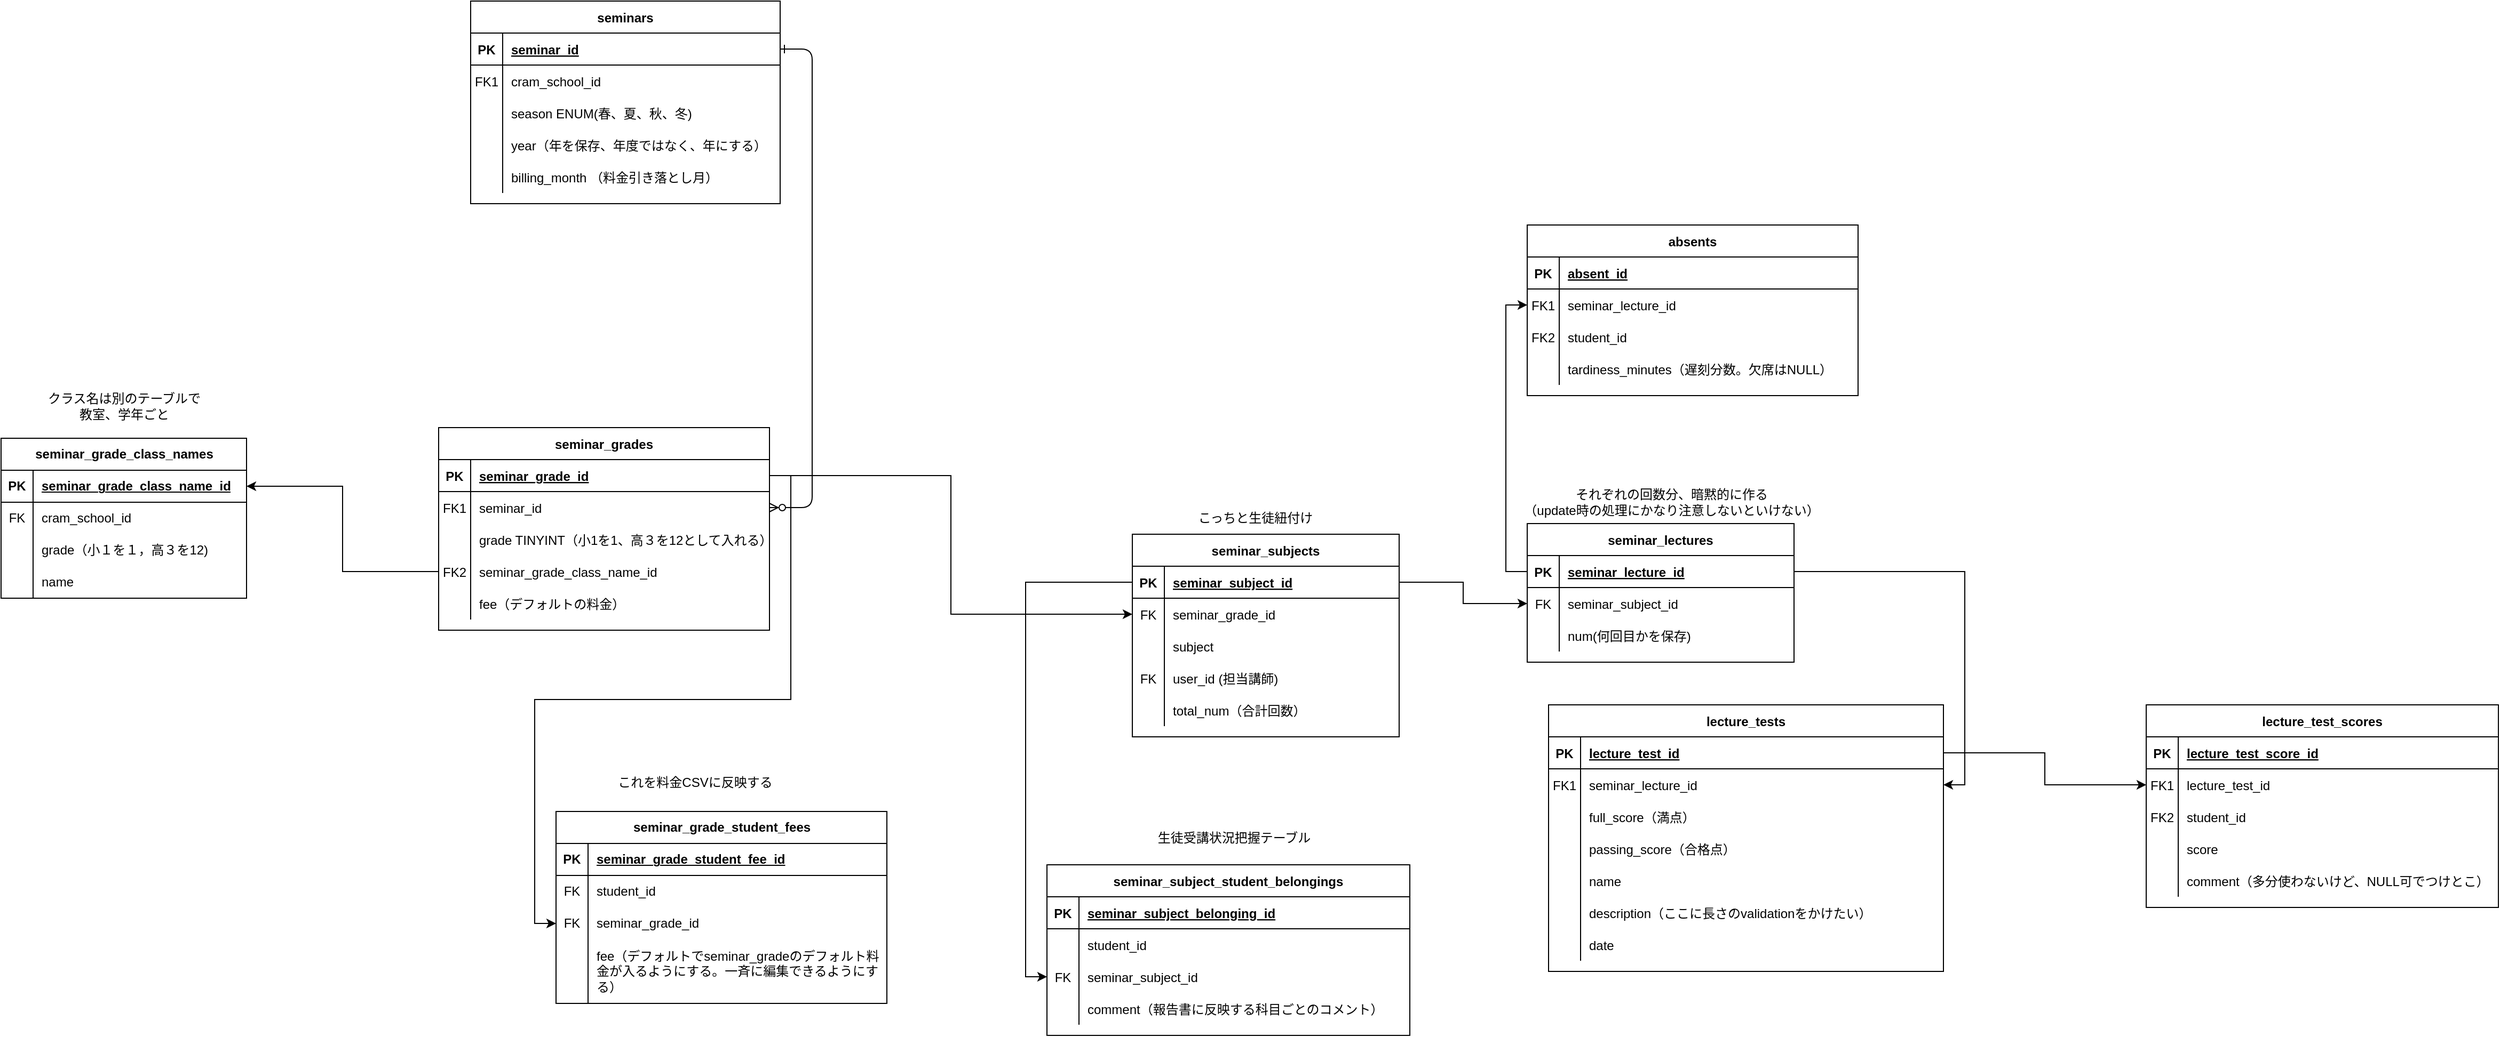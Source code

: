 <mxfile version="26.2.3">
  <diagram id="R2lEEEUBdFMjLlhIrx00" name="Page-1">
    <mxGraphModel dx="2436" dy="831" grid="1" gridSize="10" guides="1" tooltips="1" connect="1" arrows="1" fold="1" page="1" pageScale="1" pageWidth="850" pageHeight="1100" math="0" shadow="0" extFonts="Permanent Marker^https://fonts.googleapis.com/css?family=Permanent+Marker">
      <root>
        <mxCell id="0" />
        <mxCell id="1" parent="0" />
        <mxCell id="C-vyLk0tnHw3VtMMgP7b-12" value="" style="edgeStyle=entityRelationEdgeStyle;endArrow=ERzeroToMany;startArrow=ERone;endFill=1;startFill=0;" parent="1" source="C-vyLk0tnHw3VtMMgP7b-3" target="C-vyLk0tnHw3VtMMgP7b-17" edge="1">
          <mxGeometry width="100" height="100" relative="1" as="geometry">
            <mxPoint x="400" y="180" as="sourcePoint" />
            <mxPoint x="460" y="205" as="targetPoint" />
          </mxGeometry>
        </mxCell>
        <mxCell id="C-vyLk0tnHw3VtMMgP7b-2" value="seminars" style="shape=table;startSize=30;container=1;collapsible=1;childLayout=tableLayout;fixedRows=1;rowLines=0;fontStyle=1;align=center;resizeLast=1;" parent="1" vertex="1">
          <mxGeometry x="300" y="120" width="290" height="190" as="geometry" />
        </mxCell>
        <mxCell id="C-vyLk0tnHw3VtMMgP7b-3" value="" style="shape=partialRectangle;collapsible=0;dropTarget=0;pointerEvents=0;fillColor=none;points=[[0,0.5],[1,0.5]];portConstraint=eastwest;top=0;left=0;right=0;bottom=1;" parent="C-vyLk0tnHw3VtMMgP7b-2" vertex="1">
          <mxGeometry y="30" width="290" height="30" as="geometry" />
        </mxCell>
        <mxCell id="C-vyLk0tnHw3VtMMgP7b-4" value="PK" style="shape=partialRectangle;overflow=hidden;connectable=0;fillColor=none;top=0;left=0;bottom=0;right=0;fontStyle=1;" parent="C-vyLk0tnHw3VtMMgP7b-3" vertex="1">
          <mxGeometry width="30" height="30" as="geometry">
            <mxRectangle width="30" height="30" as="alternateBounds" />
          </mxGeometry>
        </mxCell>
        <mxCell id="C-vyLk0tnHw3VtMMgP7b-5" value="seminar_id" style="shape=partialRectangle;overflow=hidden;connectable=0;fillColor=none;top=0;left=0;bottom=0;right=0;align=left;spacingLeft=6;fontStyle=5;" parent="C-vyLk0tnHw3VtMMgP7b-3" vertex="1">
          <mxGeometry x="30" width="260" height="30" as="geometry">
            <mxRectangle width="260" height="30" as="alternateBounds" />
          </mxGeometry>
        </mxCell>
        <mxCell id="C-vyLk0tnHw3VtMMgP7b-6" value="" style="shape=partialRectangle;collapsible=0;dropTarget=0;pointerEvents=0;fillColor=none;points=[[0,0.5],[1,0.5]];portConstraint=eastwest;top=0;left=0;right=0;bottom=0;" parent="C-vyLk0tnHw3VtMMgP7b-2" vertex="1">
          <mxGeometry y="60" width="290" height="30" as="geometry" />
        </mxCell>
        <mxCell id="C-vyLk0tnHw3VtMMgP7b-7" value="FK1" style="shape=partialRectangle;overflow=hidden;connectable=0;fillColor=none;top=0;left=0;bottom=0;right=0;" parent="C-vyLk0tnHw3VtMMgP7b-6" vertex="1">
          <mxGeometry width="30" height="30" as="geometry">
            <mxRectangle width="30" height="30" as="alternateBounds" />
          </mxGeometry>
        </mxCell>
        <mxCell id="C-vyLk0tnHw3VtMMgP7b-8" value="cram_school_id" style="shape=partialRectangle;overflow=hidden;connectable=0;fillColor=none;top=0;left=0;bottom=0;right=0;align=left;spacingLeft=6;" parent="C-vyLk0tnHw3VtMMgP7b-6" vertex="1">
          <mxGeometry x="30" width="260" height="30" as="geometry">
            <mxRectangle width="260" height="30" as="alternateBounds" />
          </mxGeometry>
        </mxCell>
        <mxCell id="C-vyLk0tnHw3VtMMgP7b-9" value="" style="shape=partialRectangle;collapsible=0;dropTarget=0;pointerEvents=0;fillColor=none;points=[[0,0.5],[1,0.5]];portConstraint=eastwest;top=0;left=0;right=0;bottom=0;" parent="C-vyLk0tnHw3VtMMgP7b-2" vertex="1">
          <mxGeometry y="90" width="290" height="30" as="geometry" />
        </mxCell>
        <mxCell id="C-vyLk0tnHw3VtMMgP7b-10" value="&#xa;" style="shape=partialRectangle;overflow=hidden;connectable=0;fillColor=none;top=0;left=0;bottom=0;right=0;" parent="C-vyLk0tnHw3VtMMgP7b-9" vertex="1">
          <mxGeometry width="30" height="30" as="geometry">
            <mxRectangle width="30" height="30" as="alternateBounds" />
          </mxGeometry>
        </mxCell>
        <mxCell id="C-vyLk0tnHw3VtMMgP7b-11" value="season ENUM(春、夏、秋、冬)" style="shape=partialRectangle;overflow=hidden;connectable=0;fillColor=none;top=0;left=0;bottom=0;right=0;align=left;spacingLeft=6;" parent="C-vyLk0tnHw3VtMMgP7b-9" vertex="1">
          <mxGeometry x="30" width="260" height="30" as="geometry">
            <mxRectangle width="260" height="30" as="alternateBounds" />
          </mxGeometry>
        </mxCell>
        <mxCell id="bhxIU_9j7YWZjPc_3jV4-1" value="" style="shape=partialRectangle;collapsible=0;dropTarget=0;pointerEvents=0;fillColor=none;points=[[0,0.5],[1,0.5]];portConstraint=eastwest;top=0;left=0;right=0;bottom=0;" vertex="1" parent="C-vyLk0tnHw3VtMMgP7b-2">
          <mxGeometry y="120" width="290" height="30" as="geometry" />
        </mxCell>
        <mxCell id="bhxIU_9j7YWZjPc_3jV4-2" value="&#xa;" style="shape=partialRectangle;overflow=hidden;connectable=0;fillColor=none;top=0;left=0;bottom=0;right=0;" vertex="1" parent="bhxIU_9j7YWZjPc_3jV4-1">
          <mxGeometry width="30" height="30" as="geometry">
            <mxRectangle width="30" height="30" as="alternateBounds" />
          </mxGeometry>
        </mxCell>
        <mxCell id="bhxIU_9j7YWZjPc_3jV4-3" value="year（年を保存、年度ではなく、年にする）" style="shape=partialRectangle;overflow=hidden;connectable=0;fillColor=none;top=0;left=0;bottom=0;right=0;align=left;spacingLeft=6;" vertex="1" parent="bhxIU_9j7YWZjPc_3jV4-1">
          <mxGeometry x="30" width="260" height="30" as="geometry">
            <mxRectangle width="260" height="30" as="alternateBounds" />
          </mxGeometry>
        </mxCell>
        <mxCell id="bhxIU_9j7YWZjPc_3jV4-136" value="" style="shape=partialRectangle;collapsible=0;dropTarget=0;pointerEvents=0;fillColor=none;points=[[0,0.5],[1,0.5]];portConstraint=eastwest;top=0;left=0;right=0;bottom=0;" vertex="1" parent="C-vyLk0tnHw3VtMMgP7b-2">
          <mxGeometry y="150" width="290" height="30" as="geometry" />
        </mxCell>
        <mxCell id="bhxIU_9j7YWZjPc_3jV4-137" value="&#xa;" style="shape=partialRectangle;overflow=hidden;connectable=0;fillColor=none;top=0;left=0;bottom=0;right=0;" vertex="1" parent="bhxIU_9j7YWZjPc_3jV4-136">
          <mxGeometry width="30" height="30" as="geometry">
            <mxRectangle width="30" height="30" as="alternateBounds" />
          </mxGeometry>
        </mxCell>
        <mxCell id="bhxIU_9j7YWZjPc_3jV4-138" value="billing_month （料金引き落とし月）" style="shape=partialRectangle;overflow=hidden;connectable=0;fillColor=none;top=0;left=0;bottom=0;right=0;align=left;spacingLeft=6;" vertex="1" parent="bhxIU_9j7YWZjPc_3jV4-136">
          <mxGeometry x="30" width="260" height="30" as="geometry">
            <mxRectangle width="260" height="30" as="alternateBounds" />
          </mxGeometry>
        </mxCell>
        <mxCell id="C-vyLk0tnHw3VtMMgP7b-13" value="seminar_grades" style="shape=table;startSize=30;container=1;collapsible=1;childLayout=tableLayout;fixedRows=1;rowLines=0;fontStyle=1;align=center;resizeLast=1;" parent="1" vertex="1">
          <mxGeometry x="270" y="520" width="310" height="190" as="geometry" />
        </mxCell>
        <mxCell id="C-vyLk0tnHw3VtMMgP7b-14" value="" style="shape=partialRectangle;collapsible=0;dropTarget=0;pointerEvents=0;fillColor=none;points=[[0,0.5],[1,0.5]];portConstraint=eastwest;top=0;left=0;right=0;bottom=1;" parent="C-vyLk0tnHw3VtMMgP7b-13" vertex="1">
          <mxGeometry y="30" width="310" height="30" as="geometry" />
        </mxCell>
        <mxCell id="C-vyLk0tnHw3VtMMgP7b-15" value="PK" style="shape=partialRectangle;overflow=hidden;connectable=0;fillColor=none;top=0;left=0;bottom=0;right=0;fontStyle=1;" parent="C-vyLk0tnHw3VtMMgP7b-14" vertex="1">
          <mxGeometry width="30" height="30" as="geometry">
            <mxRectangle width="30" height="30" as="alternateBounds" />
          </mxGeometry>
        </mxCell>
        <mxCell id="C-vyLk0tnHw3VtMMgP7b-16" value="seminar_grade_id" style="shape=partialRectangle;overflow=hidden;connectable=0;fillColor=none;top=0;left=0;bottom=0;right=0;align=left;spacingLeft=6;fontStyle=5;" parent="C-vyLk0tnHw3VtMMgP7b-14" vertex="1">
          <mxGeometry x="30" width="280" height="30" as="geometry">
            <mxRectangle width="280" height="30" as="alternateBounds" />
          </mxGeometry>
        </mxCell>
        <mxCell id="C-vyLk0tnHw3VtMMgP7b-17" value="" style="shape=partialRectangle;collapsible=0;dropTarget=0;pointerEvents=0;fillColor=none;points=[[0,0.5],[1,0.5]];portConstraint=eastwest;top=0;left=0;right=0;bottom=0;" parent="C-vyLk0tnHw3VtMMgP7b-13" vertex="1">
          <mxGeometry y="60" width="310" height="30" as="geometry" />
        </mxCell>
        <mxCell id="C-vyLk0tnHw3VtMMgP7b-18" value="FK1" style="shape=partialRectangle;overflow=hidden;connectable=0;fillColor=none;top=0;left=0;bottom=0;right=0;" parent="C-vyLk0tnHw3VtMMgP7b-17" vertex="1">
          <mxGeometry width="30" height="30" as="geometry">
            <mxRectangle width="30" height="30" as="alternateBounds" />
          </mxGeometry>
        </mxCell>
        <mxCell id="C-vyLk0tnHw3VtMMgP7b-19" value="seminar_id" style="shape=partialRectangle;overflow=hidden;connectable=0;fillColor=none;top=0;left=0;bottom=0;right=0;align=left;spacingLeft=6;" parent="C-vyLk0tnHw3VtMMgP7b-17" vertex="1">
          <mxGeometry x="30" width="280" height="30" as="geometry">
            <mxRectangle width="280" height="30" as="alternateBounds" />
          </mxGeometry>
        </mxCell>
        <mxCell id="bhxIU_9j7YWZjPc_3jV4-40" value="" style="shape=partialRectangle;collapsible=0;dropTarget=0;pointerEvents=0;fillColor=none;points=[[0,0.5],[1,0.5]];portConstraint=eastwest;top=0;left=0;right=0;bottom=0;" vertex="1" parent="C-vyLk0tnHw3VtMMgP7b-13">
          <mxGeometry y="90" width="310" height="30" as="geometry" />
        </mxCell>
        <mxCell id="bhxIU_9j7YWZjPc_3jV4-41" value="&#xa;" style="shape=partialRectangle;overflow=hidden;connectable=0;fillColor=none;top=0;left=0;bottom=0;right=0;" vertex="1" parent="bhxIU_9j7YWZjPc_3jV4-40">
          <mxGeometry width="30" height="30" as="geometry">
            <mxRectangle width="30" height="30" as="alternateBounds" />
          </mxGeometry>
        </mxCell>
        <mxCell id="bhxIU_9j7YWZjPc_3jV4-42" value="grade TINYINT（小1を1、高３を12として入れる）" style="shape=partialRectangle;overflow=hidden;connectable=0;fillColor=none;top=0;left=0;bottom=0;right=0;align=left;spacingLeft=6;" vertex="1" parent="bhxIU_9j7YWZjPc_3jV4-40">
          <mxGeometry x="30" width="280" height="30" as="geometry">
            <mxRectangle width="280" height="30" as="alternateBounds" />
          </mxGeometry>
        </mxCell>
        <mxCell id="bhxIU_9j7YWZjPc_3jV4-43" value="" style="shape=partialRectangle;collapsible=0;dropTarget=0;pointerEvents=0;fillColor=none;points=[[0,0.5],[1,0.5]];portConstraint=eastwest;top=0;left=0;right=0;bottom=0;" vertex="1" parent="C-vyLk0tnHw3VtMMgP7b-13">
          <mxGeometry y="120" width="310" height="30" as="geometry" />
        </mxCell>
        <mxCell id="bhxIU_9j7YWZjPc_3jV4-44" value="FK2" style="shape=partialRectangle;overflow=hidden;connectable=0;fillColor=none;top=0;left=0;bottom=0;right=0;" vertex="1" parent="bhxIU_9j7YWZjPc_3jV4-43">
          <mxGeometry width="30" height="30" as="geometry">
            <mxRectangle width="30" height="30" as="alternateBounds" />
          </mxGeometry>
        </mxCell>
        <mxCell id="bhxIU_9j7YWZjPc_3jV4-45" value="seminar_grade_class_name_id" style="shape=partialRectangle;overflow=hidden;connectable=0;fillColor=none;top=0;left=0;bottom=0;right=0;align=left;spacingLeft=6;" vertex="1" parent="bhxIU_9j7YWZjPc_3jV4-43">
          <mxGeometry x="30" width="280" height="30" as="geometry">
            <mxRectangle width="280" height="30" as="alternateBounds" />
          </mxGeometry>
        </mxCell>
        <mxCell id="C-vyLk0tnHw3VtMMgP7b-20" value="" style="shape=partialRectangle;collapsible=0;dropTarget=0;pointerEvents=0;fillColor=none;points=[[0,0.5],[1,0.5]];portConstraint=eastwest;top=0;left=0;right=0;bottom=0;" parent="C-vyLk0tnHw3VtMMgP7b-13" vertex="1">
          <mxGeometry y="150" width="310" height="30" as="geometry" />
        </mxCell>
        <mxCell id="C-vyLk0tnHw3VtMMgP7b-21" value="" style="shape=partialRectangle;overflow=hidden;connectable=0;fillColor=none;top=0;left=0;bottom=0;right=0;" parent="C-vyLk0tnHw3VtMMgP7b-20" vertex="1">
          <mxGeometry width="30" height="30" as="geometry">
            <mxRectangle width="30" height="30" as="alternateBounds" />
          </mxGeometry>
        </mxCell>
        <mxCell id="C-vyLk0tnHw3VtMMgP7b-22" value="fee（デフォルトの料金）" style="shape=partialRectangle;overflow=hidden;connectable=0;fillColor=none;top=0;left=0;bottom=0;right=0;align=left;spacingLeft=6;" parent="C-vyLk0tnHw3VtMMgP7b-20" vertex="1">
          <mxGeometry x="30" width="280" height="30" as="geometry">
            <mxRectangle width="280" height="30" as="alternateBounds" />
          </mxGeometry>
        </mxCell>
        <mxCell id="bhxIU_9j7YWZjPc_3jV4-23" value="seminar_subjects" style="shape=table;startSize=30;container=1;collapsible=1;childLayout=tableLayout;fixedRows=1;rowLines=0;fontStyle=1;align=center;resizeLast=1;" vertex="1" parent="1">
          <mxGeometry x="920" y="620" width="250" height="190" as="geometry" />
        </mxCell>
        <mxCell id="bhxIU_9j7YWZjPc_3jV4-24" value="" style="shape=partialRectangle;collapsible=0;dropTarget=0;pointerEvents=0;fillColor=none;points=[[0,0.5],[1,0.5]];portConstraint=eastwest;top=0;left=0;right=0;bottom=1;" vertex="1" parent="bhxIU_9j7YWZjPc_3jV4-23">
          <mxGeometry y="30" width="250" height="30" as="geometry" />
        </mxCell>
        <mxCell id="bhxIU_9j7YWZjPc_3jV4-25" value="PK" style="shape=partialRectangle;overflow=hidden;connectable=0;fillColor=none;top=0;left=0;bottom=0;right=0;fontStyle=1;" vertex="1" parent="bhxIU_9j7YWZjPc_3jV4-24">
          <mxGeometry width="30" height="30" as="geometry">
            <mxRectangle width="30" height="30" as="alternateBounds" />
          </mxGeometry>
        </mxCell>
        <mxCell id="bhxIU_9j7YWZjPc_3jV4-26" value="seminar_subject_id" style="shape=partialRectangle;overflow=hidden;connectable=0;fillColor=none;top=0;left=0;bottom=0;right=0;align=left;spacingLeft=6;fontStyle=5;" vertex="1" parent="bhxIU_9j7YWZjPc_3jV4-24">
          <mxGeometry x="30" width="220" height="30" as="geometry">
            <mxRectangle width="220" height="30" as="alternateBounds" />
          </mxGeometry>
        </mxCell>
        <mxCell id="bhxIU_9j7YWZjPc_3jV4-27" value="" style="shape=partialRectangle;collapsible=0;dropTarget=0;pointerEvents=0;fillColor=none;points=[[0,0.5],[1,0.5]];portConstraint=eastwest;top=0;left=0;right=0;bottom=0;" vertex="1" parent="bhxIU_9j7YWZjPc_3jV4-23">
          <mxGeometry y="60" width="250" height="30" as="geometry" />
        </mxCell>
        <mxCell id="bhxIU_9j7YWZjPc_3jV4-28" value="FK" style="shape=partialRectangle;overflow=hidden;connectable=0;fillColor=none;top=0;left=0;bottom=0;right=0;" vertex="1" parent="bhxIU_9j7YWZjPc_3jV4-27">
          <mxGeometry width="30" height="30" as="geometry">
            <mxRectangle width="30" height="30" as="alternateBounds" />
          </mxGeometry>
        </mxCell>
        <mxCell id="bhxIU_9j7YWZjPc_3jV4-29" value="seminar_grade_id" style="shape=partialRectangle;overflow=hidden;connectable=0;fillColor=none;top=0;left=0;bottom=0;right=0;align=left;spacingLeft=6;" vertex="1" parent="bhxIU_9j7YWZjPc_3jV4-27">
          <mxGeometry x="30" width="220" height="30" as="geometry">
            <mxRectangle width="220" height="30" as="alternateBounds" />
          </mxGeometry>
        </mxCell>
        <mxCell id="bhxIU_9j7YWZjPc_3jV4-30" value="" style="shape=partialRectangle;collapsible=0;dropTarget=0;pointerEvents=0;fillColor=none;points=[[0,0.5],[1,0.5]];portConstraint=eastwest;top=0;left=0;right=0;bottom=0;" vertex="1" parent="bhxIU_9j7YWZjPc_3jV4-23">
          <mxGeometry y="90" width="250" height="30" as="geometry" />
        </mxCell>
        <mxCell id="bhxIU_9j7YWZjPc_3jV4-31" value="&#xa;" style="shape=partialRectangle;overflow=hidden;connectable=0;fillColor=none;top=0;left=0;bottom=0;right=0;" vertex="1" parent="bhxIU_9j7YWZjPc_3jV4-30">
          <mxGeometry width="30" height="30" as="geometry">
            <mxRectangle width="30" height="30" as="alternateBounds" />
          </mxGeometry>
        </mxCell>
        <mxCell id="bhxIU_9j7YWZjPc_3jV4-32" value="subject" style="shape=partialRectangle;overflow=hidden;connectable=0;fillColor=none;top=0;left=0;bottom=0;right=0;align=left;spacingLeft=6;" vertex="1" parent="bhxIU_9j7YWZjPc_3jV4-30">
          <mxGeometry x="30" width="220" height="30" as="geometry">
            <mxRectangle width="220" height="30" as="alternateBounds" />
          </mxGeometry>
        </mxCell>
        <mxCell id="bhxIU_9j7YWZjPc_3jV4-33" value="" style="shape=partialRectangle;collapsible=0;dropTarget=0;pointerEvents=0;fillColor=none;points=[[0,0.5],[1,0.5]];portConstraint=eastwest;top=0;left=0;right=0;bottom=0;" vertex="1" parent="bhxIU_9j7YWZjPc_3jV4-23">
          <mxGeometry y="120" width="250" height="30" as="geometry" />
        </mxCell>
        <mxCell id="bhxIU_9j7YWZjPc_3jV4-34" value="FK" style="shape=partialRectangle;overflow=hidden;connectable=0;fillColor=none;top=0;left=0;bottom=0;right=0;" vertex="1" parent="bhxIU_9j7YWZjPc_3jV4-33">
          <mxGeometry width="30" height="30" as="geometry">
            <mxRectangle width="30" height="30" as="alternateBounds" />
          </mxGeometry>
        </mxCell>
        <mxCell id="bhxIU_9j7YWZjPc_3jV4-35" value="user_id (担当講師)" style="shape=partialRectangle;overflow=hidden;connectable=0;fillColor=none;top=0;left=0;bottom=0;right=0;align=left;spacingLeft=6;" vertex="1" parent="bhxIU_9j7YWZjPc_3jV4-33">
          <mxGeometry x="30" width="220" height="30" as="geometry">
            <mxRectangle width="220" height="30" as="alternateBounds" />
          </mxGeometry>
        </mxCell>
        <mxCell id="bhxIU_9j7YWZjPc_3jV4-64" value="" style="shape=partialRectangle;collapsible=0;dropTarget=0;pointerEvents=0;fillColor=none;points=[[0,0.5],[1,0.5]];portConstraint=eastwest;top=0;left=0;right=0;bottom=0;" vertex="1" parent="bhxIU_9j7YWZjPc_3jV4-23">
          <mxGeometry y="150" width="250" height="30" as="geometry" />
        </mxCell>
        <mxCell id="bhxIU_9j7YWZjPc_3jV4-65" value="" style="shape=partialRectangle;overflow=hidden;connectable=0;fillColor=none;top=0;left=0;bottom=0;right=0;" vertex="1" parent="bhxIU_9j7YWZjPc_3jV4-64">
          <mxGeometry width="30" height="30" as="geometry">
            <mxRectangle width="30" height="30" as="alternateBounds" />
          </mxGeometry>
        </mxCell>
        <mxCell id="bhxIU_9j7YWZjPc_3jV4-66" value="total_num（合計回数）" style="shape=partialRectangle;overflow=hidden;connectable=0;fillColor=none;top=0;left=0;bottom=0;right=0;align=left;spacingLeft=6;" vertex="1" parent="bhxIU_9j7YWZjPc_3jV4-64">
          <mxGeometry x="30" width="220" height="30" as="geometry">
            <mxRectangle width="220" height="30" as="alternateBounds" />
          </mxGeometry>
        </mxCell>
        <mxCell id="bhxIU_9j7YWZjPc_3jV4-39" style="edgeStyle=orthogonalEdgeStyle;rounded=0;orthogonalLoop=1;jettySize=auto;html=1;exitX=1;exitY=0.5;exitDx=0;exitDy=0;" edge="1" parent="1" source="C-vyLk0tnHw3VtMMgP7b-14" target="bhxIU_9j7YWZjPc_3jV4-27">
          <mxGeometry relative="1" as="geometry" />
        </mxCell>
        <mxCell id="bhxIU_9j7YWZjPc_3jV4-46" value="seminar_lectures" style="shape=table;startSize=30;container=1;collapsible=1;childLayout=tableLayout;fixedRows=1;rowLines=0;fontStyle=1;align=center;resizeLast=1;" vertex="1" parent="1">
          <mxGeometry x="1290" y="610" width="250" height="130" as="geometry" />
        </mxCell>
        <mxCell id="bhxIU_9j7YWZjPc_3jV4-47" value="" style="shape=partialRectangle;collapsible=0;dropTarget=0;pointerEvents=0;fillColor=none;points=[[0,0.5],[1,0.5]];portConstraint=eastwest;top=0;left=0;right=0;bottom=1;" vertex="1" parent="bhxIU_9j7YWZjPc_3jV4-46">
          <mxGeometry y="30" width="250" height="30" as="geometry" />
        </mxCell>
        <mxCell id="bhxIU_9j7YWZjPc_3jV4-48" value="PK" style="shape=partialRectangle;overflow=hidden;connectable=0;fillColor=none;top=0;left=0;bottom=0;right=0;fontStyle=1;" vertex="1" parent="bhxIU_9j7YWZjPc_3jV4-47">
          <mxGeometry width="30" height="30" as="geometry">
            <mxRectangle width="30" height="30" as="alternateBounds" />
          </mxGeometry>
        </mxCell>
        <mxCell id="bhxIU_9j7YWZjPc_3jV4-49" value="seminar_lecture_id" style="shape=partialRectangle;overflow=hidden;connectable=0;fillColor=none;top=0;left=0;bottom=0;right=0;align=left;spacingLeft=6;fontStyle=5;" vertex="1" parent="bhxIU_9j7YWZjPc_3jV4-47">
          <mxGeometry x="30" width="220" height="30" as="geometry">
            <mxRectangle width="220" height="30" as="alternateBounds" />
          </mxGeometry>
        </mxCell>
        <mxCell id="bhxIU_9j7YWZjPc_3jV4-50" value="" style="shape=partialRectangle;collapsible=0;dropTarget=0;pointerEvents=0;fillColor=none;points=[[0,0.5],[1,0.5]];portConstraint=eastwest;top=0;left=0;right=0;bottom=0;" vertex="1" parent="bhxIU_9j7YWZjPc_3jV4-46">
          <mxGeometry y="60" width="250" height="30" as="geometry" />
        </mxCell>
        <mxCell id="bhxIU_9j7YWZjPc_3jV4-51" value="FK" style="shape=partialRectangle;overflow=hidden;connectable=0;fillColor=none;top=0;left=0;bottom=0;right=0;" vertex="1" parent="bhxIU_9j7YWZjPc_3jV4-50">
          <mxGeometry width="30" height="30" as="geometry">
            <mxRectangle width="30" height="30" as="alternateBounds" />
          </mxGeometry>
        </mxCell>
        <mxCell id="bhxIU_9j7YWZjPc_3jV4-52" value="seminar_subject_id" style="shape=partialRectangle;overflow=hidden;connectable=0;fillColor=none;top=0;left=0;bottom=0;right=0;align=left;spacingLeft=6;" vertex="1" parent="bhxIU_9j7YWZjPc_3jV4-50">
          <mxGeometry x="30" width="220" height="30" as="geometry">
            <mxRectangle width="220" height="30" as="alternateBounds" />
          </mxGeometry>
        </mxCell>
        <mxCell id="bhxIU_9j7YWZjPc_3jV4-53" value="" style="shape=partialRectangle;collapsible=0;dropTarget=0;pointerEvents=0;fillColor=none;points=[[0,0.5],[1,0.5]];portConstraint=eastwest;top=0;left=0;right=0;bottom=0;" vertex="1" parent="bhxIU_9j7YWZjPc_3jV4-46">
          <mxGeometry y="90" width="250" height="30" as="geometry" />
        </mxCell>
        <mxCell id="bhxIU_9j7YWZjPc_3jV4-54" value="&#xa;" style="shape=partialRectangle;overflow=hidden;connectable=0;fillColor=none;top=0;left=0;bottom=0;right=0;" vertex="1" parent="bhxIU_9j7YWZjPc_3jV4-53">
          <mxGeometry width="30" height="30" as="geometry">
            <mxRectangle width="30" height="30" as="alternateBounds" />
          </mxGeometry>
        </mxCell>
        <mxCell id="bhxIU_9j7YWZjPc_3jV4-55" value="num(何回目かを保存)" style="shape=partialRectangle;overflow=hidden;connectable=0;fillColor=none;top=0;left=0;bottom=0;right=0;align=left;spacingLeft=6;" vertex="1" parent="bhxIU_9j7YWZjPc_3jV4-53">
          <mxGeometry x="30" width="220" height="30" as="geometry">
            <mxRectangle width="220" height="30" as="alternateBounds" />
          </mxGeometry>
        </mxCell>
        <mxCell id="bhxIU_9j7YWZjPc_3jV4-62" style="edgeStyle=orthogonalEdgeStyle;rounded=0;orthogonalLoop=1;jettySize=auto;html=1;exitX=1;exitY=0.5;exitDx=0;exitDy=0;" edge="1" parent="1" source="bhxIU_9j7YWZjPc_3jV4-24" target="bhxIU_9j7YWZjPc_3jV4-50">
          <mxGeometry relative="1" as="geometry" />
        </mxCell>
        <mxCell id="bhxIU_9j7YWZjPc_3jV4-68" value="こっちと生徒紐付け" style="text;html=1;align=center;verticalAlign=middle;resizable=0;points=[];autosize=1;strokeColor=none;fillColor=none;" vertex="1" parent="1">
          <mxGeometry x="970" y="590" width="130" height="30" as="geometry" />
        </mxCell>
        <mxCell id="bhxIU_9j7YWZjPc_3jV4-69" value="クラス名は別のテーブルで&lt;br&gt;教室、学年ごと" style="text;html=1;align=center;verticalAlign=middle;resizable=0;points=[];autosize=1;strokeColor=none;fillColor=none;" vertex="1" parent="1">
          <mxGeometry x="-110" y="480" width="170" height="40" as="geometry" />
        </mxCell>
        <mxCell id="bhxIU_9j7YWZjPc_3jV4-72" value="seminar_subject_student_belongings" style="shape=table;startSize=30;container=1;collapsible=1;childLayout=tableLayout;fixedRows=1;rowLines=0;fontStyle=1;align=center;resizeLast=1;" vertex="1" parent="1">
          <mxGeometry x="840" y="930" width="340" height="160" as="geometry" />
        </mxCell>
        <mxCell id="bhxIU_9j7YWZjPc_3jV4-73" value="" style="shape=partialRectangle;collapsible=0;dropTarget=0;pointerEvents=0;fillColor=none;points=[[0,0.5],[1,0.5]];portConstraint=eastwest;top=0;left=0;right=0;bottom=1;" vertex="1" parent="bhxIU_9j7YWZjPc_3jV4-72">
          <mxGeometry y="30" width="340" height="30" as="geometry" />
        </mxCell>
        <mxCell id="bhxIU_9j7YWZjPc_3jV4-74" value="PK" style="shape=partialRectangle;overflow=hidden;connectable=0;fillColor=none;top=0;left=0;bottom=0;right=0;fontStyle=1;" vertex="1" parent="bhxIU_9j7YWZjPc_3jV4-73">
          <mxGeometry width="30" height="30" as="geometry">
            <mxRectangle width="30" height="30" as="alternateBounds" />
          </mxGeometry>
        </mxCell>
        <mxCell id="bhxIU_9j7YWZjPc_3jV4-75" value="seminar_subject_belonging_id" style="shape=partialRectangle;overflow=hidden;connectable=0;fillColor=none;top=0;left=0;bottom=0;right=0;align=left;spacingLeft=6;fontStyle=5;" vertex="1" parent="bhxIU_9j7YWZjPc_3jV4-73">
          <mxGeometry x="30" width="310" height="30" as="geometry">
            <mxRectangle width="310" height="30" as="alternateBounds" />
          </mxGeometry>
        </mxCell>
        <mxCell id="bhxIU_9j7YWZjPc_3jV4-76" value="" style="shape=partialRectangle;collapsible=0;dropTarget=0;pointerEvents=0;fillColor=none;points=[[0,0.5],[1,0.5]];portConstraint=eastwest;top=0;left=0;right=0;bottom=0;" vertex="1" parent="bhxIU_9j7YWZjPc_3jV4-72">
          <mxGeometry y="60" width="340" height="30" as="geometry" />
        </mxCell>
        <mxCell id="bhxIU_9j7YWZjPc_3jV4-77" value="" style="shape=partialRectangle;overflow=hidden;connectable=0;fillColor=none;top=0;left=0;bottom=0;right=0;" vertex="1" parent="bhxIU_9j7YWZjPc_3jV4-76">
          <mxGeometry width="30" height="30" as="geometry">
            <mxRectangle width="30" height="30" as="alternateBounds" />
          </mxGeometry>
        </mxCell>
        <mxCell id="bhxIU_9j7YWZjPc_3jV4-78" value="student_id" style="shape=partialRectangle;overflow=hidden;connectable=0;fillColor=none;top=0;left=0;bottom=0;right=0;align=left;spacingLeft=6;" vertex="1" parent="bhxIU_9j7YWZjPc_3jV4-76">
          <mxGeometry x="30" width="310" height="30" as="geometry">
            <mxRectangle width="310" height="30" as="alternateBounds" />
          </mxGeometry>
        </mxCell>
        <mxCell id="bhxIU_9j7YWZjPc_3jV4-79" value="" style="shape=partialRectangle;collapsible=0;dropTarget=0;pointerEvents=0;fillColor=none;points=[[0,0.5],[1,0.5]];portConstraint=eastwest;top=0;left=0;right=0;bottom=0;" vertex="1" parent="bhxIU_9j7YWZjPc_3jV4-72">
          <mxGeometry y="90" width="340" height="30" as="geometry" />
        </mxCell>
        <mxCell id="bhxIU_9j7YWZjPc_3jV4-80" value="FK" style="shape=partialRectangle;overflow=hidden;connectable=0;fillColor=none;top=0;left=0;bottom=0;right=0;" vertex="1" parent="bhxIU_9j7YWZjPc_3jV4-79">
          <mxGeometry width="30" height="30" as="geometry">
            <mxRectangle width="30" height="30" as="alternateBounds" />
          </mxGeometry>
        </mxCell>
        <mxCell id="bhxIU_9j7YWZjPc_3jV4-81" value="seminar_subject_id" style="shape=partialRectangle;overflow=hidden;connectable=0;fillColor=none;top=0;left=0;bottom=0;right=0;align=left;spacingLeft=6;" vertex="1" parent="bhxIU_9j7YWZjPc_3jV4-79">
          <mxGeometry x="30" width="310" height="30" as="geometry">
            <mxRectangle width="310" height="30" as="alternateBounds" />
          </mxGeometry>
        </mxCell>
        <mxCell id="bhxIU_9j7YWZjPc_3jV4-173" value="" style="shape=partialRectangle;collapsible=0;dropTarget=0;pointerEvents=0;fillColor=none;points=[[0,0.5],[1,0.5]];portConstraint=eastwest;top=0;left=0;right=0;bottom=0;" vertex="1" parent="bhxIU_9j7YWZjPc_3jV4-72">
          <mxGeometry y="120" width="340" height="30" as="geometry" />
        </mxCell>
        <mxCell id="bhxIU_9j7YWZjPc_3jV4-174" value="" style="shape=partialRectangle;overflow=hidden;connectable=0;fillColor=none;top=0;left=0;bottom=0;right=0;" vertex="1" parent="bhxIU_9j7YWZjPc_3jV4-173">
          <mxGeometry width="30" height="30" as="geometry">
            <mxRectangle width="30" height="30" as="alternateBounds" />
          </mxGeometry>
        </mxCell>
        <mxCell id="bhxIU_9j7YWZjPc_3jV4-175" value="comment（報告書に反映する科目ごとのコメント）" style="shape=partialRectangle;overflow=hidden;connectable=0;fillColor=none;top=0;left=0;bottom=0;right=0;align=left;spacingLeft=6;" vertex="1" parent="bhxIU_9j7YWZjPc_3jV4-173">
          <mxGeometry x="30" width="310" height="30" as="geometry">
            <mxRectangle width="310" height="30" as="alternateBounds" />
          </mxGeometry>
        </mxCell>
        <mxCell id="bhxIU_9j7YWZjPc_3jV4-85" style="edgeStyle=orthogonalEdgeStyle;rounded=0;orthogonalLoop=1;jettySize=auto;html=1;exitX=0;exitY=0.5;exitDx=0;exitDy=0;entryX=0;entryY=0.5;entryDx=0;entryDy=0;" edge="1" parent="1" source="bhxIU_9j7YWZjPc_3jV4-24" target="bhxIU_9j7YWZjPc_3jV4-79">
          <mxGeometry relative="1" as="geometry" />
        </mxCell>
        <mxCell id="bhxIU_9j7YWZjPc_3jV4-86" value="absents" style="shape=table;startSize=30;container=1;collapsible=1;childLayout=tableLayout;fixedRows=1;rowLines=0;fontStyle=1;align=center;resizeLast=1;" vertex="1" parent="1">
          <mxGeometry x="1290" y="330" width="310" height="160" as="geometry" />
        </mxCell>
        <mxCell id="bhxIU_9j7YWZjPc_3jV4-87" value="" style="shape=partialRectangle;collapsible=0;dropTarget=0;pointerEvents=0;fillColor=none;points=[[0,0.5],[1,0.5]];portConstraint=eastwest;top=0;left=0;right=0;bottom=1;" vertex="1" parent="bhxIU_9j7YWZjPc_3jV4-86">
          <mxGeometry y="30" width="310" height="30" as="geometry" />
        </mxCell>
        <mxCell id="bhxIU_9j7YWZjPc_3jV4-88" value="PK" style="shape=partialRectangle;overflow=hidden;connectable=0;fillColor=none;top=0;left=0;bottom=0;right=0;fontStyle=1;" vertex="1" parent="bhxIU_9j7YWZjPc_3jV4-87">
          <mxGeometry width="30" height="30" as="geometry">
            <mxRectangle width="30" height="30" as="alternateBounds" />
          </mxGeometry>
        </mxCell>
        <mxCell id="bhxIU_9j7YWZjPc_3jV4-89" value="absent_id " style="shape=partialRectangle;overflow=hidden;connectable=0;fillColor=none;top=0;left=0;bottom=0;right=0;align=left;spacingLeft=6;fontStyle=5;" vertex="1" parent="bhxIU_9j7YWZjPc_3jV4-87">
          <mxGeometry x="30" width="280" height="30" as="geometry">
            <mxRectangle width="280" height="30" as="alternateBounds" />
          </mxGeometry>
        </mxCell>
        <mxCell id="bhxIU_9j7YWZjPc_3jV4-90" value="" style="shape=partialRectangle;collapsible=0;dropTarget=0;pointerEvents=0;fillColor=none;points=[[0,0.5],[1,0.5]];portConstraint=eastwest;top=0;left=0;right=0;bottom=0;" vertex="1" parent="bhxIU_9j7YWZjPc_3jV4-86">
          <mxGeometry y="60" width="310" height="30" as="geometry" />
        </mxCell>
        <mxCell id="bhxIU_9j7YWZjPc_3jV4-91" value="FK1" style="shape=partialRectangle;overflow=hidden;connectable=0;fillColor=none;top=0;left=0;bottom=0;right=0;" vertex="1" parent="bhxIU_9j7YWZjPc_3jV4-90">
          <mxGeometry width="30" height="30" as="geometry">
            <mxRectangle width="30" height="30" as="alternateBounds" />
          </mxGeometry>
        </mxCell>
        <mxCell id="bhxIU_9j7YWZjPc_3jV4-92" value="seminar_lecture_id" style="shape=partialRectangle;overflow=hidden;connectable=0;fillColor=none;top=0;left=0;bottom=0;right=0;align=left;spacingLeft=6;" vertex="1" parent="bhxIU_9j7YWZjPc_3jV4-90">
          <mxGeometry x="30" width="280" height="30" as="geometry">
            <mxRectangle width="280" height="30" as="alternateBounds" />
          </mxGeometry>
        </mxCell>
        <mxCell id="bhxIU_9j7YWZjPc_3jV4-93" value="" style="shape=partialRectangle;collapsible=0;dropTarget=0;pointerEvents=0;fillColor=none;points=[[0,0.5],[1,0.5]];portConstraint=eastwest;top=0;left=0;right=0;bottom=0;" vertex="1" parent="bhxIU_9j7YWZjPc_3jV4-86">
          <mxGeometry y="90" width="310" height="30" as="geometry" />
        </mxCell>
        <mxCell id="bhxIU_9j7YWZjPc_3jV4-94" value="FK2" style="shape=partialRectangle;overflow=hidden;connectable=0;fillColor=none;top=0;left=0;bottom=0;right=0;" vertex="1" parent="bhxIU_9j7YWZjPc_3jV4-93">
          <mxGeometry width="30" height="30" as="geometry">
            <mxRectangle width="30" height="30" as="alternateBounds" />
          </mxGeometry>
        </mxCell>
        <mxCell id="bhxIU_9j7YWZjPc_3jV4-95" value="student_id" style="shape=partialRectangle;overflow=hidden;connectable=0;fillColor=none;top=0;left=0;bottom=0;right=0;align=left;spacingLeft=6;" vertex="1" parent="bhxIU_9j7YWZjPc_3jV4-93">
          <mxGeometry x="30" width="280" height="30" as="geometry">
            <mxRectangle width="280" height="30" as="alternateBounds" />
          </mxGeometry>
        </mxCell>
        <mxCell id="bhxIU_9j7YWZjPc_3jV4-96" value="" style="shape=partialRectangle;collapsible=0;dropTarget=0;pointerEvents=0;fillColor=none;points=[[0,0.5],[1,0.5]];portConstraint=eastwest;top=0;left=0;right=0;bottom=0;" vertex="1" parent="bhxIU_9j7YWZjPc_3jV4-86">
          <mxGeometry y="120" width="310" height="30" as="geometry" />
        </mxCell>
        <mxCell id="bhxIU_9j7YWZjPc_3jV4-97" value="" style="shape=partialRectangle;overflow=hidden;connectable=0;fillColor=none;top=0;left=0;bottom=0;right=0;" vertex="1" parent="bhxIU_9j7YWZjPc_3jV4-96">
          <mxGeometry width="30" height="30" as="geometry">
            <mxRectangle width="30" height="30" as="alternateBounds" />
          </mxGeometry>
        </mxCell>
        <mxCell id="bhxIU_9j7YWZjPc_3jV4-98" value="tardiness_minutes（遅刻分数。欠席はNULL）" style="shape=partialRectangle;overflow=hidden;connectable=0;fillColor=none;top=0;left=0;bottom=0;right=0;align=left;spacingLeft=6;" vertex="1" parent="bhxIU_9j7YWZjPc_3jV4-96">
          <mxGeometry x="30" width="280" height="30" as="geometry">
            <mxRectangle width="280" height="30" as="alternateBounds" />
          </mxGeometry>
        </mxCell>
        <mxCell id="bhxIU_9j7YWZjPc_3jV4-99" style="edgeStyle=orthogonalEdgeStyle;rounded=0;orthogonalLoop=1;jettySize=auto;html=1;exitX=0;exitY=0.5;exitDx=0;exitDy=0;entryX=0;entryY=0.5;entryDx=0;entryDy=0;" edge="1" parent="1" source="bhxIU_9j7YWZjPc_3jV4-47" target="bhxIU_9j7YWZjPc_3jV4-90">
          <mxGeometry relative="1" as="geometry" />
        </mxCell>
        <mxCell id="bhxIU_9j7YWZjPc_3jV4-100" value="lecture_tests" style="shape=table;startSize=30;container=1;collapsible=1;childLayout=tableLayout;fixedRows=1;rowLines=0;fontStyle=1;align=center;resizeLast=1;" vertex="1" parent="1">
          <mxGeometry x="1310" y="780" width="370" height="250" as="geometry" />
        </mxCell>
        <mxCell id="bhxIU_9j7YWZjPc_3jV4-101" value="" style="shape=partialRectangle;collapsible=0;dropTarget=0;pointerEvents=0;fillColor=none;points=[[0,0.5],[1,0.5]];portConstraint=eastwest;top=0;left=0;right=0;bottom=1;" vertex="1" parent="bhxIU_9j7YWZjPc_3jV4-100">
          <mxGeometry y="30" width="370" height="30" as="geometry" />
        </mxCell>
        <mxCell id="bhxIU_9j7YWZjPc_3jV4-102" value="PK" style="shape=partialRectangle;overflow=hidden;connectable=0;fillColor=none;top=0;left=0;bottom=0;right=0;fontStyle=1;" vertex="1" parent="bhxIU_9j7YWZjPc_3jV4-101">
          <mxGeometry width="30" height="30" as="geometry">
            <mxRectangle width="30" height="30" as="alternateBounds" />
          </mxGeometry>
        </mxCell>
        <mxCell id="bhxIU_9j7YWZjPc_3jV4-103" value="lecture_test_id" style="shape=partialRectangle;overflow=hidden;connectable=0;fillColor=none;top=0;left=0;bottom=0;right=0;align=left;spacingLeft=6;fontStyle=5;" vertex="1" parent="bhxIU_9j7YWZjPc_3jV4-101">
          <mxGeometry x="30" width="340" height="30" as="geometry">
            <mxRectangle width="340" height="30" as="alternateBounds" />
          </mxGeometry>
        </mxCell>
        <mxCell id="bhxIU_9j7YWZjPc_3jV4-104" value="" style="shape=partialRectangle;collapsible=0;dropTarget=0;pointerEvents=0;fillColor=none;points=[[0,0.5],[1,0.5]];portConstraint=eastwest;top=0;left=0;right=0;bottom=0;" vertex="1" parent="bhxIU_9j7YWZjPc_3jV4-100">
          <mxGeometry y="60" width="370" height="30" as="geometry" />
        </mxCell>
        <mxCell id="bhxIU_9j7YWZjPc_3jV4-105" value="FK1" style="shape=partialRectangle;overflow=hidden;connectable=0;fillColor=none;top=0;left=0;bottom=0;right=0;" vertex="1" parent="bhxIU_9j7YWZjPc_3jV4-104">
          <mxGeometry width="30" height="30" as="geometry">
            <mxRectangle width="30" height="30" as="alternateBounds" />
          </mxGeometry>
        </mxCell>
        <mxCell id="bhxIU_9j7YWZjPc_3jV4-106" value="seminar_lecture_id" style="shape=partialRectangle;overflow=hidden;connectable=0;fillColor=none;top=0;left=0;bottom=0;right=0;align=left;spacingLeft=6;" vertex="1" parent="bhxIU_9j7YWZjPc_3jV4-104">
          <mxGeometry x="30" width="340" height="30" as="geometry">
            <mxRectangle width="340" height="30" as="alternateBounds" />
          </mxGeometry>
        </mxCell>
        <mxCell id="bhxIU_9j7YWZjPc_3jV4-107" value="" style="shape=partialRectangle;collapsible=0;dropTarget=0;pointerEvents=0;fillColor=none;points=[[0,0.5],[1,0.5]];portConstraint=eastwest;top=0;left=0;right=0;bottom=0;" vertex="1" parent="bhxIU_9j7YWZjPc_3jV4-100">
          <mxGeometry y="90" width="370" height="30" as="geometry" />
        </mxCell>
        <mxCell id="bhxIU_9j7YWZjPc_3jV4-108" value="" style="shape=partialRectangle;overflow=hidden;connectable=0;fillColor=none;top=0;left=0;bottom=0;right=0;" vertex="1" parent="bhxIU_9j7YWZjPc_3jV4-107">
          <mxGeometry width="30" height="30" as="geometry">
            <mxRectangle width="30" height="30" as="alternateBounds" />
          </mxGeometry>
        </mxCell>
        <mxCell id="bhxIU_9j7YWZjPc_3jV4-109" value="full_score（満点）" style="shape=partialRectangle;overflow=hidden;connectable=0;fillColor=none;top=0;left=0;bottom=0;right=0;align=left;spacingLeft=6;" vertex="1" parent="bhxIU_9j7YWZjPc_3jV4-107">
          <mxGeometry x="30" width="340" height="30" as="geometry">
            <mxRectangle width="340" height="30" as="alternateBounds" />
          </mxGeometry>
        </mxCell>
        <mxCell id="bhxIU_9j7YWZjPc_3jV4-120" value="" style="shape=partialRectangle;collapsible=0;dropTarget=0;pointerEvents=0;fillColor=none;points=[[0,0.5],[1,0.5]];portConstraint=eastwest;top=0;left=0;right=0;bottom=0;" vertex="1" parent="bhxIU_9j7YWZjPc_3jV4-100">
          <mxGeometry y="120" width="370" height="30" as="geometry" />
        </mxCell>
        <mxCell id="bhxIU_9j7YWZjPc_3jV4-121" value="" style="shape=partialRectangle;overflow=hidden;connectable=0;fillColor=none;top=0;left=0;bottom=0;right=0;" vertex="1" parent="bhxIU_9j7YWZjPc_3jV4-120">
          <mxGeometry width="30" height="30" as="geometry">
            <mxRectangle width="30" height="30" as="alternateBounds" />
          </mxGeometry>
        </mxCell>
        <mxCell id="bhxIU_9j7YWZjPc_3jV4-122" value="passing_score（合格点）" style="shape=partialRectangle;overflow=hidden;connectable=0;fillColor=none;top=0;left=0;bottom=0;right=0;align=left;spacingLeft=6;" vertex="1" parent="bhxIU_9j7YWZjPc_3jV4-120">
          <mxGeometry x="30" width="340" height="30" as="geometry">
            <mxRectangle width="340" height="30" as="alternateBounds" />
          </mxGeometry>
        </mxCell>
        <mxCell id="bhxIU_9j7YWZjPc_3jV4-110" value="" style="shape=partialRectangle;collapsible=0;dropTarget=0;pointerEvents=0;fillColor=none;points=[[0,0.5],[1,0.5]];portConstraint=eastwest;top=0;left=0;right=0;bottom=0;" vertex="1" parent="bhxIU_9j7YWZjPc_3jV4-100">
          <mxGeometry y="150" width="370" height="30" as="geometry" />
        </mxCell>
        <mxCell id="bhxIU_9j7YWZjPc_3jV4-111" value="" style="shape=partialRectangle;overflow=hidden;connectable=0;fillColor=none;top=0;left=0;bottom=0;right=0;" vertex="1" parent="bhxIU_9j7YWZjPc_3jV4-110">
          <mxGeometry width="30" height="30" as="geometry">
            <mxRectangle width="30" height="30" as="alternateBounds" />
          </mxGeometry>
        </mxCell>
        <mxCell id="bhxIU_9j7YWZjPc_3jV4-112" value="name" style="shape=partialRectangle;overflow=hidden;connectable=0;fillColor=none;top=0;left=0;bottom=0;right=0;align=left;spacingLeft=6;" vertex="1" parent="bhxIU_9j7YWZjPc_3jV4-110">
          <mxGeometry x="30" width="340" height="30" as="geometry">
            <mxRectangle width="340" height="30" as="alternateBounds" />
          </mxGeometry>
        </mxCell>
        <mxCell id="bhxIU_9j7YWZjPc_3jV4-113" value="" style="shape=partialRectangle;collapsible=0;dropTarget=0;pointerEvents=0;fillColor=none;points=[[0,0.5],[1,0.5]];portConstraint=eastwest;top=0;left=0;right=0;bottom=0;" vertex="1" parent="bhxIU_9j7YWZjPc_3jV4-100">
          <mxGeometry y="180" width="370" height="30" as="geometry" />
        </mxCell>
        <mxCell id="bhxIU_9j7YWZjPc_3jV4-114" value="" style="shape=partialRectangle;overflow=hidden;connectable=0;fillColor=none;top=0;left=0;bottom=0;right=0;" vertex="1" parent="bhxIU_9j7YWZjPc_3jV4-113">
          <mxGeometry width="30" height="30" as="geometry">
            <mxRectangle width="30" height="30" as="alternateBounds" />
          </mxGeometry>
        </mxCell>
        <mxCell id="bhxIU_9j7YWZjPc_3jV4-115" value="description（ここに長さのvalidationをかけたい）" style="shape=partialRectangle;overflow=hidden;connectable=0;fillColor=none;top=0;left=0;bottom=0;right=0;align=left;spacingLeft=6;" vertex="1" parent="bhxIU_9j7YWZjPc_3jV4-113">
          <mxGeometry x="30" width="340" height="30" as="geometry">
            <mxRectangle width="340" height="30" as="alternateBounds" />
          </mxGeometry>
        </mxCell>
        <mxCell id="bhxIU_9j7YWZjPc_3jV4-116" value="" style="shape=partialRectangle;collapsible=0;dropTarget=0;pointerEvents=0;fillColor=none;points=[[0,0.5],[1,0.5]];portConstraint=eastwest;top=0;left=0;right=0;bottom=0;" vertex="1" parent="bhxIU_9j7YWZjPc_3jV4-100">
          <mxGeometry y="210" width="370" height="30" as="geometry" />
        </mxCell>
        <mxCell id="bhxIU_9j7YWZjPc_3jV4-117" value="" style="shape=partialRectangle;overflow=hidden;connectable=0;fillColor=none;top=0;left=0;bottom=0;right=0;" vertex="1" parent="bhxIU_9j7YWZjPc_3jV4-116">
          <mxGeometry width="30" height="30" as="geometry">
            <mxRectangle width="30" height="30" as="alternateBounds" />
          </mxGeometry>
        </mxCell>
        <mxCell id="bhxIU_9j7YWZjPc_3jV4-118" value="date" style="shape=partialRectangle;overflow=hidden;connectable=0;fillColor=none;top=0;left=0;bottom=0;right=0;align=left;spacingLeft=6;" vertex="1" parent="bhxIU_9j7YWZjPc_3jV4-116">
          <mxGeometry x="30" width="340" height="30" as="geometry">
            <mxRectangle width="340" height="30" as="alternateBounds" />
          </mxGeometry>
        </mxCell>
        <mxCell id="bhxIU_9j7YWZjPc_3jV4-119" style="edgeStyle=orthogonalEdgeStyle;rounded=0;orthogonalLoop=1;jettySize=auto;html=1;exitX=1;exitY=0.5;exitDx=0;exitDy=0;entryX=1;entryY=0.5;entryDx=0;entryDy=0;" edge="1" parent="1" source="bhxIU_9j7YWZjPc_3jV4-47" target="bhxIU_9j7YWZjPc_3jV4-104">
          <mxGeometry relative="1" as="geometry" />
        </mxCell>
        <mxCell id="bhxIU_9j7YWZjPc_3jV4-123" value="seminar_grade_student_fees" style="shape=table;startSize=30;container=1;collapsible=1;childLayout=tableLayout;fixedRows=1;rowLines=0;fontStyle=1;align=center;resizeLast=1;html=1;" vertex="1" parent="1">
          <mxGeometry x="380" y="880" width="310" height="180" as="geometry" />
        </mxCell>
        <mxCell id="bhxIU_9j7YWZjPc_3jV4-124" value="" style="shape=tableRow;horizontal=0;startSize=0;swimlaneHead=0;swimlaneBody=0;fillColor=none;collapsible=0;dropTarget=0;points=[[0,0.5],[1,0.5]];portConstraint=eastwest;top=0;left=0;right=0;bottom=1;" vertex="1" parent="bhxIU_9j7YWZjPc_3jV4-123">
          <mxGeometry y="30" width="310" height="30" as="geometry" />
        </mxCell>
        <mxCell id="bhxIU_9j7YWZjPc_3jV4-125" value="PK" style="shape=partialRectangle;connectable=0;fillColor=none;top=0;left=0;bottom=0;right=0;fontStyle=1;overflow=hidden;whiteSpace=wrap;html=1;" vertex="1" parent="bhxIU_9j7YWZjPc_3jV4-124">
          <mxGeometry width="30" height="30" as="geometry">
            <mxRectangle width="30" height="30" as="alternateBounds" />
          </mxGeometry>
        </mxCell>
        <mxCell id="bhxIU_9j7YWZjPc_3jV4-126" value="seminar_grade_student_fee_id" style="shape=partialRectangle;connectable=0;fillColor=none;top=0;left=0;bottom=0;right=0;align=left;spacingLeft=6;fontStyle=5;overflow=hidden;whiteSpace=wrap;html=1;" vertex="1" parent="bhxIU_9j7YWZjPc_3jV4-124">
          <mxGeometry x="30" width="280" height="30" as="geometry">
            <mxRectangle width="280" height="30" as="alternateBounds" />
          </mxGeometry>
        </mxCell>
        <mxCell id="bhxIU_9j7YWZjPc_3jV4-127" value="" style="shape=tableRow;horizontal=0;startSize=0;swimlaneHead=0;swimlaneBody=0;fillColor=none;collapsible=0;dropTarget=0;points=[[0,0.5],[1,0.5]];portConstraint=eastwest;top=0;left=0;right=0;bottom=0;" vertex="1" parent="bhxIU_9j7YWZjPc_3jV4-123">
          <mxGeometry y="60" width="310" height="30" as="geometry" />
        </mxCell>
        <mxCell id="bhxIU_9j7YWZjPc_3jV4-128" value="FK" style="shape=partialRectangle;connectable=0;fillColor=none;top=0;left=0;bottom=0;right=0;editable=1;overflow=hidden;whiteSpace=wrap;html=1;" vertex="1" parent="bhxIU_9j7YWZjPc_3jV4-127">
          <mxGeometry width="30" height="30" as="geometry">
            <mxRectangle width="30" height="30" as="alternateBounds" />
          </mxGeometry>
        </mxCell>
        <mxCell id="bhxIU_9j7YWZjPc_3jV4-129" value="student_id" style="shape=partialRectangle;connectable=0;fillColor=none;top=0;left=0;bottom=0;right=0;align=left;spacingLeft=6;overflow=hidden;whiteSpace=wrap;html=1;" vertex="1" parent="bhxIU_9j7YWZjPc_3jV4-127">
          <mxGeometry x="30" width="280" height="30" as="geometry">
            <mxRectangle width="280" height="30" as="alternateBounds" />
          </mxGeometry>
        </mxCell>
        <mxCell id="bhxIU_9j7YWZjPc_3jV4-130" value="" style="shape=tableRow;horizontal=0;startSize=0;swimlaneHead=0;swimlaneBody=0;fillColor=none;collapsible=0;dropTarget=0;points=[[0,0.5],[1,0.5]];portConstraint=eastwest;top=0;left=0;right=0;bottom=0;" vertex="1" parent="bhxIU_9j7YWZjPc_3jV4-123">
          <mxGeometry y="90" width="310" height="30" as="geometry" />
        </mxCell>
        <mxCell id="bhxIU_9j7YWZjPc_3jV4-131" value="FK" style="shape=partialRectangle;connectable=0;fillColor=none;top=0;left=0;bottom=0;right=0;editable=1;overflow=hidden;whiteSpace=wrap;html=1;" vertex="1" parent="bhxIU_9j7YWZjPc_3jV4-130">
          <mxGeometry width="30" height="30" as="geometry">
            <mxRectangle width="30" height="30" as="alternateBounds" />
          </mxGeometry>
        </mxCell>
        <mxCell id="bhxIU_9j7YWZjPc_3jV4-132" value="seminar_grade_id" style="shape=partialRectangle;connectable=0;fillColor=none;top=0;left=0;bottom=0;right=0;align=left;spacingLeft=6;overflow=hidden;whiteSpace=wrap;html=1;" vertex="1" parent="bhxIU_9j7YWZjPc_3jV4-130">
          <mxGeometry x="30" width="280" height="30" as="geometry">
            <mxRectangle width="280" height="30" as="alternateBounds" />
          </mxGeometry>
        </mxCell>
        <mxCell id="bhxIU_9j7YWZjPc_3jV4-133" value="" style="shape=tableRow;horizontal=0;startSize=0;swimlaneHead=0;swimlaneBody=0;fillColor=none;collapsible=0;dropTarget=0;points=[[0,0.5],[1,0.5]];portConstraint=eastwest;top=0;left=0;right=0;bottom=0;" vertex="1" parent="bhxIU_9j7YWZjPc_3jV4-123">
          <mxGeometry y="120" width="310" height="60" as="geometry" />
        </mxCell>
        <mxCell id="bhxIU_9j7YWZjPc_3jV4-134" value="" style="shape=partialRectangle;connectable=0;fillColor=none;top=0;left=0;bottom=0;right=0;editable=1;overflow=hidden;whiteSpace=wrap;html=1;" vertex="1" parent="bhxIU_9j7YWZjPc_3jV4-133">
          <mxGeometry width="30" height="60" as="geometry">
            <mxRectangle width="30" height="60" as="alternateBounds" />
          </mxGeometry>
        </mxCell>
        <mxCell id="bhxIU_9j7YWZjPc_3jV4-135" value="fee（デフォルトでseminar_gradeのデフォルト料金が入るようにする。一斉に編集できるようにする）" style="shape=partialRectangle;connectable=0;fillColor=none;top=0;left=0;bottom=0;right=0;align=left;spacingLeft=6;overflow=hidden;whiteSpace=wrap;html=1;" vertex="1" parent="bhxIU_9j7YWZjPc_3jV4-133">
          <mxGeometry x="30" width="280" height="60" as="geometry">
            <mxRectangle width="280" height="60" as="alternateBounds" />
          </mxGeometry>
        </mxCell>
        <mxCell id="bhxIU_9j7YWZjPc_3jV4-139" style="edgeStyle=orthogonalEdgeStyle;rounded=0;orthogonalLoop=1;jettySize=auto;html=1;exitX=1;exitY=0.5;exitDx=0;exitDy=0;" edge="1" parent="1" source="C-vyLk0tnHw3VtMMgP7b-14" target="bhxIU_9j7YWZjPc_3jV4-130">
          <mxGeometry relative="1" as="geometry" />
        </mxCell>
        <mxCell id="bhxIU_9j7YWZjPc_3jV4-140" value="生徒受講状況把握テーブル" style="text;html=1;align=center;verticalAlign=middle;resizable=0;points=[];autosize=1;strokeColor=none;fillColor=none;" vertex="1" parent="1">
          <mxGeometry x="930" y="890" width="170" height="30" as="geometry" />
        </mxCell>
        <mxCell id="bhxIU_9j7YWZjPc_3jV4-141" value="それぞれの回数分、暗黙的に作る&lt;br&gt;（update時の処理にかなり注意しないといけない）" style="text;html=1;align=center;verticalAlign=middle;resizable=0;points=[];autosize=1;strokeColor=none;fillColor=none;" vertex="1" parent="1">
          <mxGeometry x="1275" y="570" width="300" height="40" as="geometry" />
        </mxCell>
        <mxCell id="bhxIU_9j7YWZjPc_3jV4-142" value="これを料金CSVに反映する" style="text;html=1;align=center;verticalAlign=middle;resizable=0;points=[];autosize=1;strokeColor=none;fillColor=none;" vertex="1" parent="1">
          <mxGeometry x="425" y="838" width="170" height="30" as="geometry" />
        </mxCell>
        <mxCell id="bhxIU_9j7YWZjPc_3jV4-143" value="seminar_grade_class_names" style="shape=table;startSize=30;container=1;collapsible=1;childLayout=tableLayout;fixedRows=1;rowLines=0;fontStyle=1;align=center;resizeLast=1;html=1;" vertex="1" parent="1">
          <mxGeometry x="-140" y="530" width="230" height="150" as="geometry" />
        </mxCell>
        <mxCell id="bhxIU_9j7YWZjPc_3jV4-144" value="" style="shape=tableRow;horizontal=0;startSize=0;swimlaneHead=0;swimlaneBody=0;fillColor=none;collapsible=0;dropTarget=0;points=[[0,0.5],[1,0.5]];portConstraint=eastwest;top=0;left=0;right=0;bottom=1;" vertex="1" parent="bhxIU_9j7YWZjPc_3jV4-143">
          <mxGeometry y="30" width="230" height="30" as="geometry" />
        </mxCell>
        <mxCell id="bhxIU_9j7YWZjPc_3jV4-145" value="PK" style="shape=partialRectangle;connectable=0;fillColor=none;top=0;left=0;bottom=0;right=0;fontStyle=1;overflow=hidden;whiteSpace=wrap;html=1;" vertex="1" parent="bhxIU_9j7YWZjPc_3jV4-144">
          <mxGeometry width="30" height="30" as="geometry">
            <mxRectangle width="30" height="30" as="alternateBounds" />
          </mxGeometry>
        </mxCell>
        <mxCell id="bhxIU_9j7YWZjPc_3jV4-146" value="seminar_grade_class_name_id" style="shape=partialRectangle;connectable=0;fillColor=none;top=0;left=0;bottom=0;right=0;align=left;spacingLeft=6;fontStyle=5;overflow=hidden;whiteSpace=wrap;html=1;" vertex="1" parent="bhxIU_9j7YWZjPc_3jV4-144">
          <mxGeometry x="30" width="200" height="30" as="geometry">
            <mxRectangle width="200" height="30" as="alternateBounds" />
          </mxGeometry>
        </mxCell>
        <mxCell id="bhxIU_9j7YWZjPc_3jV4-147" value="" style="shape=tableRow;horizontal=0;startSize=0;swimlaneHead=0;swimlaneBody=0;fillColor=none;collapsible=0;dropTarget=0;points=[[0,0.5],[1,0.5]];portConstraint=eastwest;top=0;left=0;right=0;bottom=0;" vertex="1" parent="bhxIU_9j7YWZjPc_3jV4-143">
          <mxGeometry y="60" width="230" height="30" as="geometry" />
        </mxCell>
        <mxCell id="bhxIU_9j7YWZjPc_3jV4-148" value="FK" style="shape=partialRectangle;connectable=0;fillColor=none;top=0;left=0;bottom=0;right=0;editable=1;overflow=hidden;whiteSpace=wrap;html=1;" vertex="1" parent="bhxIU_9j7YWZjPc_3jV4-147">
          <mxGeometry width="30" height="30" as="geometry">
            <mxRectangle width="30" height="30" as="alternateBounds" />
          </mxGeometry>
        </mxCell>
        <mxCell id="bhxIU_9j7YWZjPc_3jV4-149" value="cram_school_id" style="shape=partialRectangle;connectable=0;fillColor=none;top=0;left=0;bottom=0;right=0;align=left;spacingLeft=6;overflow=hidden;whiteSpace=wrap;html=1;" vertex="1" parent="bhxIU_9j7YWZjPc_3jV4-147">
          <mxGeometry x="30" width="200" height="30" as="geometry">
            <mxRectangle width="200" height="30" as="alternateBounds" />
          </mxGeometry>
        </mxCell>
        <mxCell id="bhxIU_9j7YWZjPc_3jV4-150" value="" style="shape=tableRow;horizontal=0;startSize=0;swimlaneHead=0;swimlaneBody=0;fillColor=none;collapsible=0;dropTarget=0;points=[[0,0.5],[1,0.5]];portConstraint=eastwest;top=0;left=0;right=0;bottom=0;" vertex="1" parent="bhxIU_9j7YWZjPc_3jV4-143">
          <mxGeometry y="90" width="230" height="30" as="geometry" />
        </mxCell>
        <mxCell id="bhxIU_9j7YWZjPc_3jV4-151" value="" style="shape=partialRectangle;connectable=0;fillColor=none;top=0;left=0;bottom=0;right=0;editable=1;overflow=hidden;whiteSpace=wrap;html=1;" vertex="1" parent="bhxIU_9j7YWZjPc_3jV4-150">
          <mxGeometry width="30" height="30" as="geometry">
            <mxRectangle width="30" height="30" as="alternateBounds" />
          </mxGeometry>
        </mxCell>
        <mxCell id="bhxIU_9j7YWZjPc_3jV4-152" value="grade（小１を１，高３を12)" style="shape=partialRectangle;connectable=0;fillColor=none;top=0;left=0;bottom=0;right=0;align=left;spacingLeft=6;overflow=hidden;whiteSpace=wrap;html=1;" vertex="1" parent="bhxIU_9j7YWZjPc_3jV4-150">
          <mxGeometry x="30" width="200" height="30" as="geometry">
            <mxRectangle width="200" height="30" as="alternateBounds" />
          </mxGeometry>
        </mxCell>
        <mxCell id="bhxIU_9j7YWZjPc_3jV4-153" value="" style="shape=tableRow;horizontal=0;startSize=0;swimlaneHead=0;swimlaneBody=0;fillColor=none;collapsible=0;dropTarget=0;points=[[0,0.5],[1,0.5]];portConstraint=eastwest;top=0;left=0;right=0;bottom=0;" vertex="1" parent="bhxIU_9j7YWZjPc_3jV4-143">
          <mxGeometry y="120" width="230" height="30" as="geometry" />
        </mxCell>
        <mxCell id="bhxIU_9j7YWZjPc_3jV4-154" value="" style="shape=partialRectangle;connectable=0;fillColor=none;top=0;left=0;bottom=0;right=0;editable=1;overflow=hidden;whiteSpace=wrap;html=1;" vertex="1" parent="bhxIU_9j7YWZjPc_3jV4-153">
          <mxGeometry width="30" height="30" as="geometry">
            <mxRectangle width="30" height="30" as="alternateBounds" />
          </mxGeometry>
        </mxCell>
        <mxCell id="bhxIU_9j7YWZjPc_3jV4-155" value="name" style="shape=partialRectangle;connectable=0;fillColor=none;top=0;left=0;bottom=0;right=0;align=left;spacingLeft=6;overflow=hidden;whiteSpace=wrap;html=1;" vertex="1" parent="bhxIU_9j7YWZjPc_3jV4-153">
          <mxGeometry x="30" width="200" height="30" as="geometry">
            <mxRectangle width="200" height="30" as="alternateBounds" />
          </mxGeometry>
        </mxCell>
        <mxCell id="bhxIU_9j7YWZjPc_3jV4-156" value="lecture_test_scores" style="shape=table;startSize=30;container=1;collapsible=1;childLayout=tableLayout;fixedRows=1;rowLines=0;fontStyle=1;align=center;resizeLast=1;" vertex="1" parent="1">
          <mxGeometry x="1870" y="780" width="330" height="190" as="geometry" />
        </mxCell>
        <mxCell id="bhxIU_9j7YWZjPc_3jV4-157" value="" style="shape=partialRectangle;collapsible=0;dropTarget=0;pointerEvents=0;fillColor=none;points=[[0,0.5],[1,0.5]];portConstraint=eastwest;top=0;left=0;right=0;bottom=1;" vertex="1" parent="bhxIU_9j7YWZjPc_3jV4-156">
          <mxGeometry y="30" width="330" height="30" as="geometry" />
        </mxCell>
        <mxCell id="bhxIU_9j7YWZjPc_3jV4-158" value="PK" style="shape=partialRectangle;overflow=hidden;connectable=0;fillColor=none;top=0;left=0;bottom=0;right=0;fontStyle=1;" vertex="1" parent="bhxIU_9j7YWZjPc_3jV4-157">
          <mxGeometry width="30" height="30" as="geometry">
            <mxRectangle width="30" height="30" as="alternateBounds" />
          </mxGeometry>
        </mxCell>
        <mxCell id="bhxIU_9j7YWZjPc_3jV4-159" value="lecture_test_score_id" style="shape=partialRectangle;overflow=hidden;connectable=0;fillColor=none;top=0;left=0;bottom=0;right=0;align=left;spacingLeft=6;fontStyle=5;" vertex="1" parent="bhxIU_9j7YWZjPc_3jV4-157">
          <mxGeometry x="30" width="300" height="30" as="geometry">
            <mxRectangle width="300" height="30" as="alternateBounds" />
          </mxGeometry>
        </mxCell>
        <mxCell id="bhxIU_9j7YWZjPc_3jV4-160" value="" style="shape=partialRectangle;collapsible=0;dropTarget=0;pointerEvents=0;fillColor=none;points=[[0,0.5],[1,0.5]];portConstraint=eastwest;top=0;left=0;right=0;bottom=0;" vertex="1" parent="bhxIU_9j7YWZjPc_3jV4-156">
          <mxGeometry y="60" width="330" height="30" as="geometry" />
        </mxCell>
        <mxCell id="bhxIU_9j7YWZjPc_3jV4-161" value="FK1" style="shape=partialRectangle;overflow=hidden;connectable=0;fillColor=none;top=0;left=0;bottom=0;right=0;" vertex="1" parent="bhxIU_9j7YWZjPc_3jV4-160">
          <mxGeometry width="30" height="30" as="geometry">
            <mxRectangle width="30" height="30" as="alternateBounds" />
          </mxGeometry>
        </mxCell>
        <mxCell id="bhxIU_9j7YWZjPc_3jV4-162" value="lecture_test_id" style="shape=partialRectangle;overflow=hidden;connectable=0;fillColor=none;top=0;left=0;bottom=0;right=0;align=left;spacingLeft=6;" vertex="1" parent="bhxIU_9j7YWZjPc_3jV4-160">
          <mxGeometry x="30" width="300" height="30" as="geometry">
            <mxRectangle width="300" height="30" as="alternateBounds" />
          </mxGeometry>
        </mxCell>
        <mxCell id="bhxIU_9j7YWZjPc_3jV4-163" value="" style="shape=partialRectangle;collapsible=0;dropTarget=0;pointerEvents=0;fillColor=none;points=[[0,0.5],[1,0.5]];portConstraint=eastwest;top=0;left=0;right=0;bottom=0;" vertex="1" parent="bhxIU_9j7YWZjPc_3jV4-156">
          <mxGeometry y="90" width="330" height="30" as="geometry" />
        </mxCell>
        <mxCell id="bhxIU_9j7YWZjPc_3jV4-164" value="FK2" style="shape=partialRectangle;overflow=hidden;connectable=0;fillColor=none;top=0;left=0;bottom=0;right=0;" vertex="1" parent="bhxIU_9j7YWZjPc_3jV4-163">
          <mxGeometry width="30" height="30" as="geometry">
            <mxRectangle width="30" height="30" as="alternateBounds" />
          </mxGeometry>
        </mxCell>
        <mxCell id="bhxIU_9j7YWZjPc_3jV4-165" value="student_id" style="shape=partialRectangle;overflow=hidden;connectable=0;fillColor=none;top=0;left=0;bottom=0;right=0;align=left;spacingLeft=6;" vertex="1" parent="bhxIU_9j7YWZjPc_3jV4-163">
          <mxGeometry x="30" width="300" height="30" as="geometry">
            <mxRectangle width="300" height="30" as="alternateBounds" />
          </mxGeometry>
        </mxCell>
        <mxCell id="bhxIU_9j7YWZjPc_3jV4-166" value="" style="shape=partialRectangle;collapsible=0;dropTarget=0;pointerEvents=0;fillColor=none;points=[[0,0.5],[1,0.5]];portConstraint=eastwest;top=0;left=0;right=0;bottom=0;" vertex="1" parent="bhxIU_9j7YWZjPc_3jV4-156">
          <mxGeometry y="120" width="330" height="30" as="geometry" />
        </mxCell>
        <mxCell id="bhxIU_9j7YWZjPc_3jV4-167" value="" style="shape=partialRectangle;overflow=hidden;connectable=0;fillColor=none;top=0;left=0;bottom=0;right=0;" vertex="1" parent="bhxIU_9j7YWZjPc_3jV4-166">
          <mxGeometry width="30" height="30" as="geometry">
            <mxRectangle width="30" height="30" as="alternateBounds" />
          </mxGeometry>
        </mxCell>
        <mxCell id="bhxIU_9j7YWZjPc_3jV4-168" value="score" style="shape=partialRectangle;overflow=hidden;connectable=0;fillColor=none;top=0;left=0;bottom=0;right=0;align=left;spacingLeft=6;" vertex="1" parent="bhxIU_9j7YWZjPc_3jV4-166">
          <mxGeometry x="30" width="300" height="30" as="geometry">
            <mxRectangle width="300" height="30" as="alternateBounds" />
          </mxGeometry>
        </mxCell>
        <mxCell id="bhxIU_9j7YWZjPc_3jV4-169" value="" style="shape=partialRectangle;collapsible=0;dropTarget=0;pointerEvents=0;fillColor=none;points=[[0,0.5],[1,0.5]];portConstraint=eastwest;top=0;left=0;right=0;bottom=0;" vertex="1" parent="bhxIU_9j7YWZjPc_3jV4-156">
          <mxGeometry y="150" width="330" height="30" as="geometry" />
        </mxCell>
        <mxCell id="bhxIU_9j7YWZjPc_3jV4-170" value="" style="shape=partialRectangle;overflow=hidden;connectable=0;fillColor=none;top=0;left=0;bottom=0;right=0;" vertex="1" parent="bhxIU_9j7YWZjPc_3jV4-169">
          <mxGeometry width="30" height="30" as="geometry">
            <mxRectangle width="30" height="30" as="alternateBounds" />
          </mxGeometry>
        </mxCell>
        <mxCell id="bhxIU_9j7YWZjPc_3jV4-171" value="comment（多分使わないけど、NULL可でつけとこ）" style="shape=partialRectangle;overflow=hidden;connectable=0;fillColor=none;top=0;left=0;bottom=0;right=0;align=left;spacingLeft=6;" vertex="1" parent="bhxIU_9j7YWZjPc_3jV4-169">
          <mxGeometry x="30" width="300" height="30" as="geometry">
            <mxRectangle width="300" height="30" as="alternateBounds" />
          </mxGeometry>
        </mxCell>
        <mxCell id="bhxIU_9j7YWZjPc_3jV4-172" style="edgeStyle=orthogonalEdgeStyle;rounded=0;orthogonalLoop=1;jettySize=auto;html=1;exitX=1;exitY=0.5;exitDx=0;exitDy=0;entryX=0;entryY=0.5;entryDx=0;entryDy=0;" edge="1" parent="1" source="bhxIU_9j7YWZjPc_3jV4-101" target="bhxIU_9j7YWZjPc_3jV4-160">
          <mxGeometry relative="1" as="geometry" />
        </mxCell>
        <mxCell id="bhxIU_9j7YWZjPc_3jV4-178" style="edgeStyle=orthogonalEdgeStyle;rounded=0;orthogonalLoop=1;jettySize=auto;html=1;exitX=0;exitY=0.5;exitDx=0;exitDy=0;entryX=1;entryY=0.5;entryDx=0;entryDy=0;" edge="1" parent="1" source="bhxIU_9j7YWZjPc_3jV4-43" target="bhxIU_9j7YWZjPc_3jV4-144">
          <mxGeometry relative="1" as="geometry" />
        </mxCell>
      </root>
    </mxGraphModel>
  </diagram>
</mxfile>
